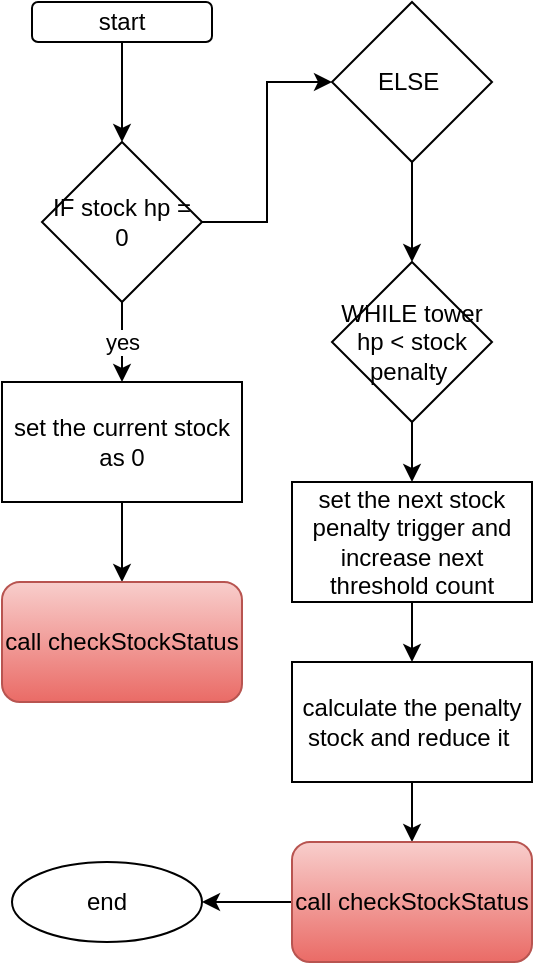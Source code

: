 <mxfile version="17.5.0" type="github">
  <diagram id="hE1lL5oeHHC6ZiHed0fo" name="Page-1">
    <mxGraphModel dx="1038" dy="579" grid="1" gridSize="10" guides="1" tooltips="1" connect="1" arrows="1" fold="1" page="1" pageScale="1" pageWidth="850" pageHeight="1100" math="0" shadow="0">
      <root>
        <mxCell id="0" />
        <mxCell id="1" parent="0" />
        <mxCell id="BoO-a08zzAxmCeYYeEOQ-3" value="" style="edgeStyle=orthogonalEdgeStyle;rounded=0;orthogonalLoop=1;jettySize=auto;html=1;" edge="1" parent="1" source="BoO-a08zzAxmCeYYeEOQ-1" target="BoO-a08zzAxmCeYYeEOQ-2">
          <mxGeometry relative="1" as="geometry" />
        </mxCell>
        <mxCell id="BoO-a08zzAxmCeYYeEOQ-1" value="start" style="rounded=1;whiteSpace=wrap;html=1;" vertex="1" parent="1">
          <mxGeometry x="80" y="30" width="90" height="20" as="geometry" />
        </mxCell>
        <mxCell id="BoO-a08zzAxmCeYYeEOQ-5" value="yes" style="edgeStyle=orthogonalEdgeStyle;rounded=0;orthogonalLoop=1;jettySize=auto;html=1;" edge="1" parent="1" source="BoO-a08zzAxmCeYYeEOQ-2" target="BoO-a08zzAxmCeYYeEOQ-4">
          <mxGeometry relative="1" as="geometry" />
        </mxCell>
        <mxCell id="BoO-a08zzAxmCeYYeEOQ-9" value="" style="edgeStyle=orthogonalEdgeStyle;rounded=0;orthogonalLoop=1;jettySize=auto;html=1;" edge="1" parent="1" source="BoO-a08zzAxmCeYYeEOQ-2" target="BoO-a08zzAxmCeYYeEOQ-8">
          <mxGeometry relative="1" as="geometry" />
        </mxCell>
        <mxCell id="BoO-a08zzAxmCeYYeEOQ-2" value="IF stock hp = 0" style="rhombus;whiteSpace=wrap;html=1;" vertex="1" parent="1">
          <mxGeometry x="85" y="100" width="80" height="80" as="geometry" />
        </mxCell>
        <mxCell id="BoO-a08zzAxmCeYYeEOQ-7" value="" style="edgeStyle=orthogonalEdgeStyle;rounded=0;orthogonalLoop=1;jettySize=auto;html=1;" edge="1" parent="1" source="BoO-a08zzAxmCeYYeEOQ-4" target="BoO-a08zzAxmCeYYeEOQ-6">
          <mxGeometry relative="1" as="geometry" />
        </mxCell>
        <mxCell id="BoO-a08zzAxmCeYYeEOQ-4" value="set the current stock as 0" style="whiteSpace=wrap;html=1;" vertex="1" parent="1">
          <mxGeometry x="65" y="220" width="120" height="60" as="geometry" />
        </mxCell>
        <mxCell id="BoO-a08zzAxmCeYYeEOQ-6" value="call&amp;nbsp;checkStockStatus" style="rounded=1;whiteSpace=wrap;html=1;fillColor=#f8cecc;gradientColor=#ea6b66;strokeColor=#b85450;" vertex="1" parent="1">
          <mxGeometry x="65" y="320" width="120" height="60" as="geometry" />
        </mxCell>
        <mxCell id="BoO-a08zzAxmCeYYeEOQ-11" value="" style="edgeStyle=orthogonalEdgeStyle;rounded=0;orthogonalLoop=1;jettySize=auto;html=1;" edge="1" parent="1" source="BoO-a08zzAxmCeYYeEOQ-8" target="BoO-a08zzAxmCeYYeEOQ-10">
          <mxGeometry relative="1" as="geometry" />
        </mxCell>
        <mxCell id="BoO-a08zzAxmCeYYeEOQ-8" value="ELSE&amp;nbsp;" style="rhombus;whiteSpace=wrap;html=1;" vertex="1" parent="1">
          <mxGeometry x="230" y="30" width="80" height="80" as="geometry" />
        </mxCell>
        <mxCell id="BoO-a08zzAxmCeYYeEOQ-13" value="" style="edgeStyle=orthogonalEdgeStyle;rounded=0;orthogonalLoop=1;jettySize=auto;html=1;" edge="1" parent="1" source="BoO-a08zzAxmCeYYeEOQ-10" target="BoO-a08zzAxmCeYYeEOQ-12">
          <mxGeometry relative="1" as="geometry" />
        </mxCell>
        <mxCell id="BoO-a08zzAxmCeYYeEOQ-10" value="WHILE tower hp &amp;lt; stock penalty&amp;nbsp;" style="rhombus;whiteSpace=wrap;html=1;" vertex="1" parent="1">
          <mxGeometry x="230" y="160" width="80" height="80" as="geometry" />
        </mxCell>
        <mxCell id="BoO-a08zzAxmCeYYeEOQ-15" value="" style="edgeStyle=orthogonalEdgeStyle;rounded=0;orthogonalLoop=1;jettySize=auto;html=1;" edge="1" parent="1" source="BoO-a08zzAxmCeYYeEOQ-12" target="BoO-a08zzAxmCeYYeEOQ-14">
          <mxGeometry relative="1" as="geometry" />
        </mxCell>
        <mxCell id="BoO-a08zzAxmCeYYeEOQ-12" value="set the next stock penalty trigger and increase next threshold count" style="whiteSpace=wrap;html=1;" vertex="1" parent="1">
          <mxGeometry x="210" y="270" width="120" height="60" as="geometry" />
        </mxCell>
        <mxCell id="BoO-a08zzAxmCeYYeEOQ-17" value="" style="edgeStyle=orthogonalEdgeStyle;rounded=0;orthogonalLoop=1;jettySize=auto;html=1;" edge="1" parent="1" source="BoO-a08zzAxmCeYYeEOQ-14" target="BoO-a08zzAxmCeYYeEOQ-16">
          <mxGeometry relative="1" as="geometry" />
        </mxCell>
        <mxCell id="BoO-a08zzAxmCeYYeEOQ-14" value="calculate the penalty stock and reduce it&amp;nbsp;" style="whiteSpace=wrap;html=1;" vertex="1" parent="1">
          <mxGeometry x="210" y="360" width="120" height="60" as="geometry" />
        </mxCell>
        <mxCell id="BoO-a08zzAxmCeYYeEOQ-19" value="" style="edgeStyle=orthogonalEdgeStyle;rounded=0;orthogonalLoop=1;jettySize=auto;html=1;" edge="1" parent="1" source="BoO-a08zzAxmCeYYeEOQ-16" target="BoO-a08zzAxmCeYYeEOQ-18">
          <mxGeometry relative="1" as="geometry" />
        </mxCell>
        <mxCell id="BoO-a08zzAxmCeYYeEOQ-16" value="call&amp;nbsp;checkStockStatus" style="rounded=1;whiteSpace=wrap;html=1;fillColor=#f8cecc;gradientColor=#ea6b66;strokeColor=#b85450;" vertex="1" parent="1">
          <mxGeometry x="210" y="450" width="120" height="60" as="geometry" />
        </mxCell>
        <mxCell id="BoO-a08zzAxmCeYYeEOQ-18" value="end" style="ellipse;whiteSpace=wrap;html=1;" vertex="1" parent="1">
          <mxGeometry x="70" y="460" width="95" height="40" as="geometry" />
        </mxCell>
      </root>
    </mxGraphModel>
  </diagram>
</mxfile>
